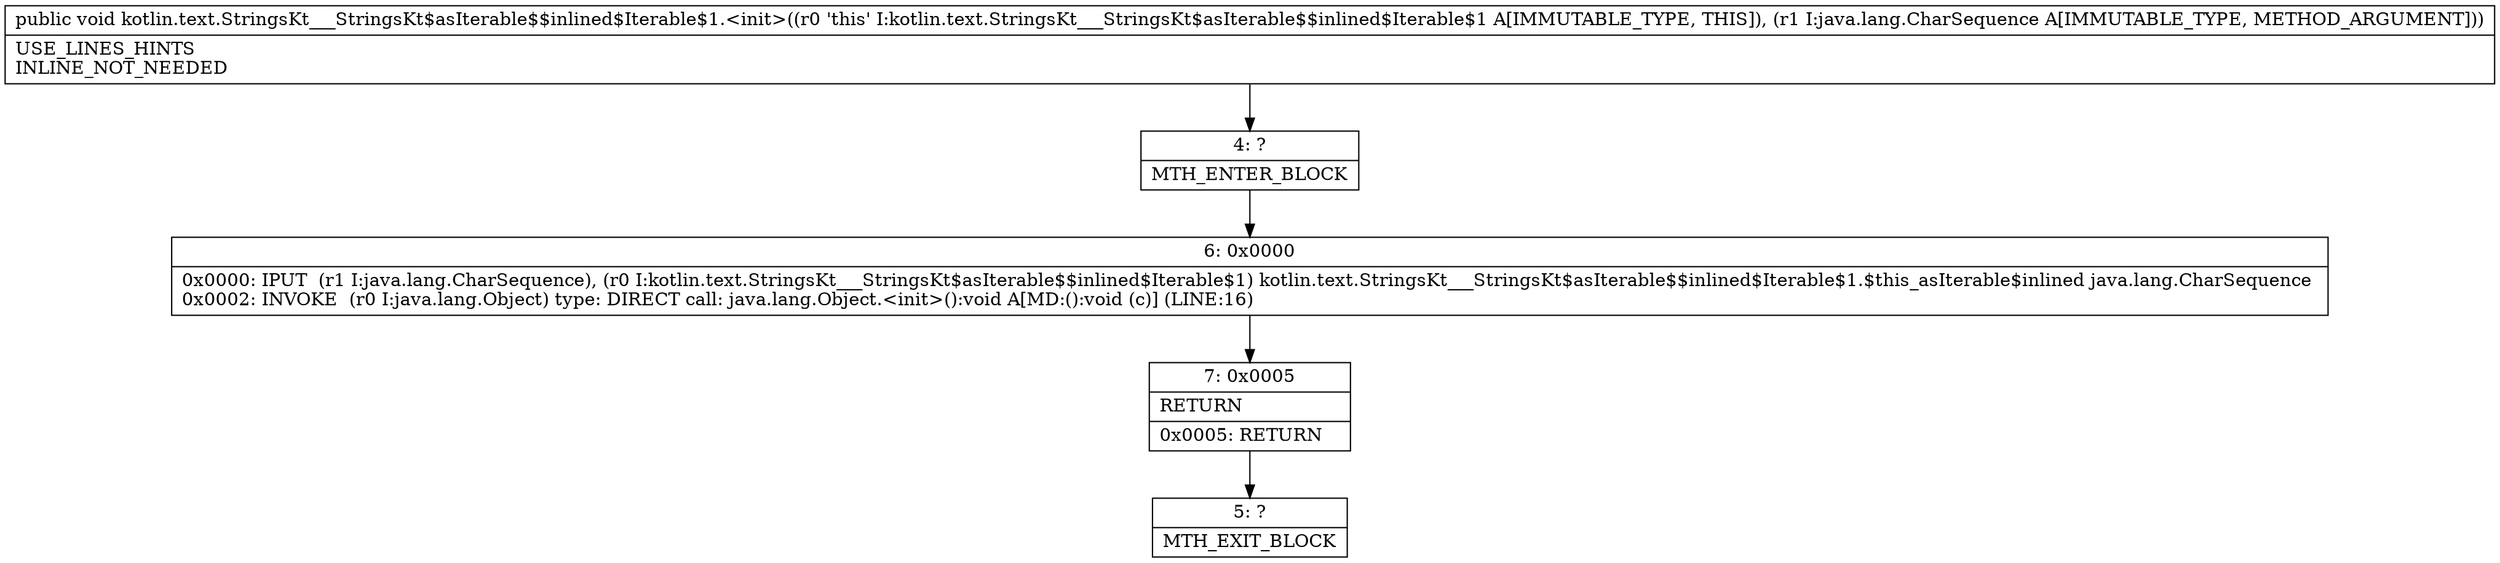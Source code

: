 digraph "CFG forkotlin.text.StringsKt___StringsKt$asIterable$$inlined$Iterable$1.\<init\>(Ljava\/lang\/CharSequence;)V" {
Node_4 [shape=record,label="{4\:\ ?|MTH_ENTER_BLOCK\l}"];
Node_6 [shape=record,label="{6\:\ 0x0000|0x0000: IPUT  (r1 I:java.lang.CharSequence), (r0 I:kotlin.text.StringsKt___StringsKt$asIterable$$inlined$Iterable$1) kotlin.text.StringsKt___StringsKt$asIterable$$inlined$Iterable$1.$this_asIterable$inlined java.lang.CharSequence \l0x0002: INVOKE  (r0 I:java.lang.Object) type: DIRECT call: java.lang.Object.\<init\>():void A[MD:():void (c)] (LINE:16)\l}"];
Node_7 [shape=record,label="{7\:\ 0x0005|RETURN\l|0x0005: RETURN   \l}"];
Node_5 [shape=record,label="{5\:\ ?|MTH_EXIT_BLOCK\l}"];
MethodNode[shape=record,label="{public void kotlin.text.StringsKt___StringsKt$asIterable$$inlined$Iterable$1.\<init\>((r0 'this' I:kotlin.text.StringsKt___StringsKt$asIterable$$inlined$Iterable$1 A[IMMUTABLE_TYPE, THIS]), (r1 I:java.lang.CharSequence A[IMMUTABLE_TYPE, METHOD_ARGUMENT]))  | USE_LINES_HINTS\lINLINE_NOT_NEEDED\l}"];
MethodNode -> Node_4;Node_4 -> Node_6;
Node_6 -> Node_7;
Node_7 -> Node_5;
}

